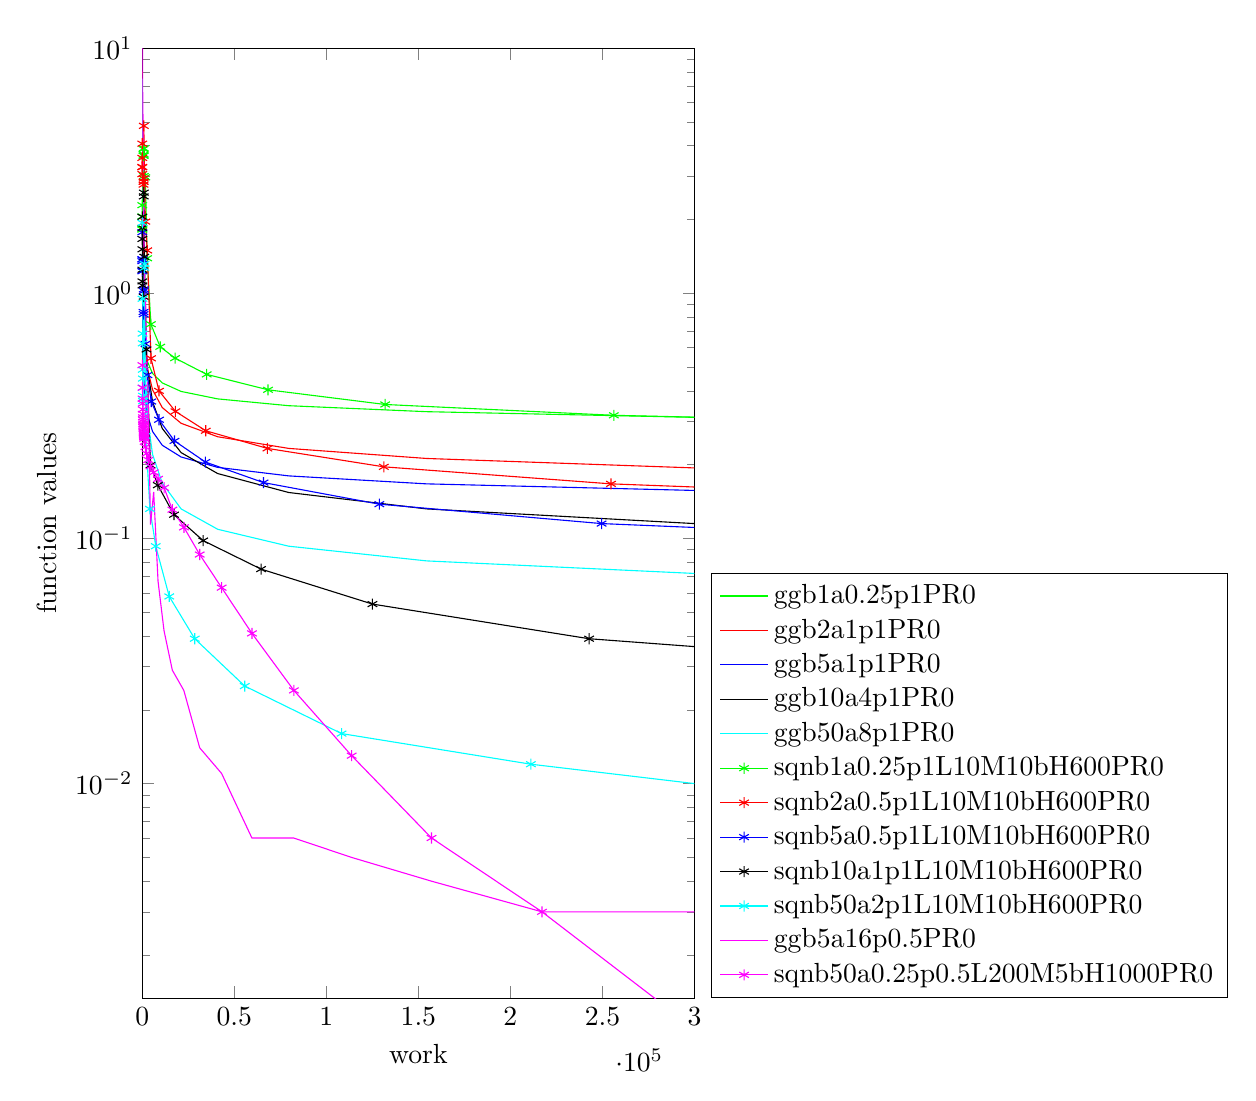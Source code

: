 % This file was created by matlab2tikz v0.4.6 running on MATLAB 8.2.
% Copyright (c) 2008--2014, Nico Schlömer <nico.schloemer@gmail.com>
% All rights reserved.
% Minimal pgfplots version: 1.3
% 
% The latest updates can be retrieved from
%   http://www.mathworks.com/matlabcentral/fileexchange/22022-matlab2tikz
% where you can also make suggestions and rate matlab2tikz.
% 
%
% defining custom colors
\definecolor{mycolor1}{rgb}{0.0,1.0,1.0}%
\definecolor{mycolor2}{rgb}{1.0,0.0,1.0}%
%
\begin{tikzpicture}

\begin{axis}[%
width=2.761in,
height=4.75in,
unbounded coords=jump,
scale only axis,
xmin=0,
xmax=300000,
xlabel={work},
ymode=log,
ymin=0.0,
ymax=10,
yminorticks=true,
ylabel={function values},
legend style={at={(1.03,0)},anchor=south west,draw=black,fill=white,legend cell align=left}
]
\addplot [color=green,solid]
  table[row sep=crcr]{
1	1.819	\\
2	2.288	\\
4	2.059	\\
7	1.833	\\
14	1.813	\\
28	1.466	\\
54	1.298	\\
104	1.126	\\
202	0.913	\\
393	0.791	\\
763	0.673	\\
1482	0.59	\\
2879	0.525	\\
5591	0.471	\\
10859	0.431	\\
21088	0.398	\\
40956	0.371	\\
79539	0.348	\\
154473	0.329	\\
300000	0.312	\\
};
\addlegendentry{ggb1a0.25p1PR0};

\addplot [color=red,solid]
  table[row sep=crcr]{
2	8.038	\\
4	7.002	\\
6	6.427	\\
8	6.413	\\
14	6.015	\\
28	4.844	\\
54	3.365	\\
104	2.452	\\
202	1.718	\\
394	1.193	\\
764	0.841	\\
1482	0.648	\\
2880	0.491	\\
5592	0.404	\\
10860	0.342	\\
21088	0.295	\\
40956	0.26	\\
79540	0.233	\\
154474	0.212	\\
300000	0.194	\\
};
\addlegendentry{ggb2a1p1PR0};

\addplot [color=blue,solid]
  table[row sep=crcr]{
5	3.339	\\
10	2.554	\\
15	2.628	\\
20	2.657	\\
25	2.335	\\
30	2.335	\\
55	1.528	\\
105	1.093	\\
205	0.818	\\
395	0.624	\\
765	0.458	\\
1485	0.378	\\
2880	0.318	\\
5595	0.273	\\
10860	0.24	\\
21090	0.215	\\
40960	0.195	\\
79540	0.18	\\
154475	0.167	\\
300000	0.157	\\
};
\addlegendentry{ggb5a1p1PR0};

\addplot [color=black,solid]
  table[row sep=crcr]{
10	6.282	\\
20	7.869	\\
30	7.017	\\
40	5.876	\\
50	4.955	\\
60	4.47	\\
70	4.285	\\
110	3.022	\\
210	2.154	\\
400	1.454	\\
770	0.908	\\
1490	0.651	\\
2880	0.488	\\
5600	0.361	\\
10860	0.281	\\
21090	0.224	\\
40960	0.184	\\
79540	0.154	\\
154480	0.132	\\
300000	0.115	\\
};
\addlegendentry{ggb10a4p1PR0};

\addplot [color=mycolor1,solid]
  table[row sep=crcr]{
50	7.507	\\
100	3.548	\\
150	2.553	\\
200	2.359	\\
250	1.794	\\
300	1.636	\\
350	1.448	\\
400	1.301	\\
450	1.226	\\
500	1.011	\\
800	0.749	\\
1500	0.502	\\
2900	0.309	\\
5600	0.22	\\
10900	0.168	\\
21100	0.132	\\
41000	0.109	\\
79550	0.093	\\
154500	0.081	\\
300000	0.072	\\
};
\addlegendentry{ggb50a8p1PR0};

\addplot [color=green,solid,mark=asterisk,mark options={solid}]
  table[row sep=crcr]{
1	1.819	\\
2	2.288	\\
4	2.059	\\
7	1.833	\\
650	3.877	\\
691	3.642	\\
732	3.642	\\
773	3.907	\\
814	3.683	\\
855	3.009	\\
1660	2.973	\\
2670	1.39	\\
4690	0.748	\\
9740	0.605	\\
17820	0.544	\\
34990	0.467	\\
68320	0.404	\\
131950	0.352	\\
256180	0.318	\\
496560	0.289	\\
};
\addlegendentry{sqnb1a0.25p1L10M10bH600PR0};

\addplot [color=red,solid,mark=asterisk,mark options={solid}]
  table[row sep=crcr]{
2	4.077	\\
4	3.567	\\
6	3.277	\\
8	3.267	\\
14	3.065	\\
660	2.776	\\
702	2.852	\\
744	2.851	\\
786	2.941	\\
828	4.82	\\
1680	1.961	\\
2700	1.496	\\
4740	0.543	\\
9072	0.4	\\
18000	0.33	\\
34488	0.275	\\
67980	0.233	\\
131220	0.196	\\
254640	0.167	\\
493320	0.143	\\
};
\addlegendentry{sqnb2a0.5p1L10M10bH600PR0};

\addplot [color=blue,solid,mark=asterisk,mark options={solid}]
  table[row sep=crcr]{
5	1.775	\\
10	1.352	\\
15	1.373	\\
20	1.378	\\
25	1.23	\\
30	1.236	\\
690	0.839	\\
735	0.822	\\
780	1.022	\\
825	1.038	\\
1740	0.622	\\
2790	0.464	\\
4890	0.362	\\
9090	0.305	\\
17490	0.25	\\
34290	0.205	\\
65880	0.169	\\
128790	0.138	\\
249540	0.115	\\
484740	0.097	\\
};
\addlegendentry{sqnb5a0.5p1L10M10bH600PR0};

\addplot [color=black,solid,mark=asterisk,mark options={solid}]
  table[row sep=crcr]{
10	1.666	\\
20	2.051	\\
30	1.849	\\
40	1.512	\\
50	1.248	\\
60	1.118	\\
70	1.077	\\
740	0.969	\\
790	2.485	\\
840	2.573	\\
1090	1.409	\\
2290	0.59	\\
4440	0.199	\\
8440	0.165	\\
17240	0.125	\\
33090	0.098	\\
64540	0.075	\\
125040	0.054	\\
242740	0.039	\\
471540	0.029	\\
};
\addlegendentry{sqnb10a1p1L10M10bH600PR0};

\addplot [color=mycolor1,solid,mark=asterisk,mark options={solid}]
  table[row sep=crcr]{
50	1.938	\\
100	0.95	\\
150	0.685	\\
200	0.625	\\
250	0.488	\\
300	0.449	\\
350	0.412	\\
400	0.382	\\
450	0.363	\\
1140	1.27	\\
1230	1.318	\\
1860	0.262	\\
4140	0.132	\\
7320	0.093	\\
14640	0.058	\\
28500	0.039	\\
55680	0.025	\\
108270	0.016	\\
211140	0.012	\\
409140	0.008	\\
};
\addlegendentry{sqnb50a2p1L10M10bH600PR0};

\addplot [color=mycolor2,solid]
  table[row sep=crcr]{
5	inf	\\
10	inf	\\
15	44.035	\\
20	44.035	\\
25	35.371	\\
30	33.209	\\
35	31.403	\\
40	29.957	\\
45	28.024	\\
50	23.992	\\
55	26.966	\\
60	26.966	\\
70	24.264	\\
95	11.217	\\
130	9.836	\\
180	7.018	\\
245	6.469	\\
340	5.868	\\
470	3.618	\\
645	2.159	\\
890	1.737	\\
1230	1.021	\\
1700	0.965	\\
2350	0.589	\\
3245	0.355	\\
4485	0.114	\\
6195	0.155	\\
8560	0.067	\\
11825	0.042	\\
16340	0.029	\\
22575	0.024	\\
31195	0.014	\\
43105	0.011	\\
59560	0.006	\\
82295	0.006	\\
113715	0.005	\\
157125	0.004	\\
217115	0.003	\\
300000	0.003	\\
};
\addlegendentry{ggb5a16p0.5PR0};

\addplot [color=mycolor2,solid,mark=asterisk,mark options={solid}]
  table[row sep=crcr]{
50	0.509	\\
100	0.412	\\
150	0.372	\\
200	0.355	\\
250	0.336	\\
300	0.322	\\
350	0.312	\\
400	0.305	\\
450	0.299	\\
500	0.292	\\
550	0.288	\\
600	0.284	\\
650	0.28	\\
700	0.273	\\
750	0.269	\\
800	0.266	\\
850	0.264	\\
900	0.261	\\
950	0.26	\\
1000	0.258	\\
1050	0.255	\\
1250	0.248	\\
1700	0.236	\\
2350	0.222	\\
3250	0.209	\\
4500	0.197	\\
6200	0.186	\\
8600	0.175	\\
11860	0.161	\\
16340	0.131	\\
22640	0.111	\\
31200	0.086	\\
43120	0.063	\\
59590	0.041	\\
82360	0.024	\\
113760	0.013	\\
157150	0.006	\\
217150	0.003	\\
300010	0.001	\\
};
\addlegendentry{sqnb50a0.25p0.5L200M5bH1000PR0};

\end{axis}
\end{tikzpicture}%